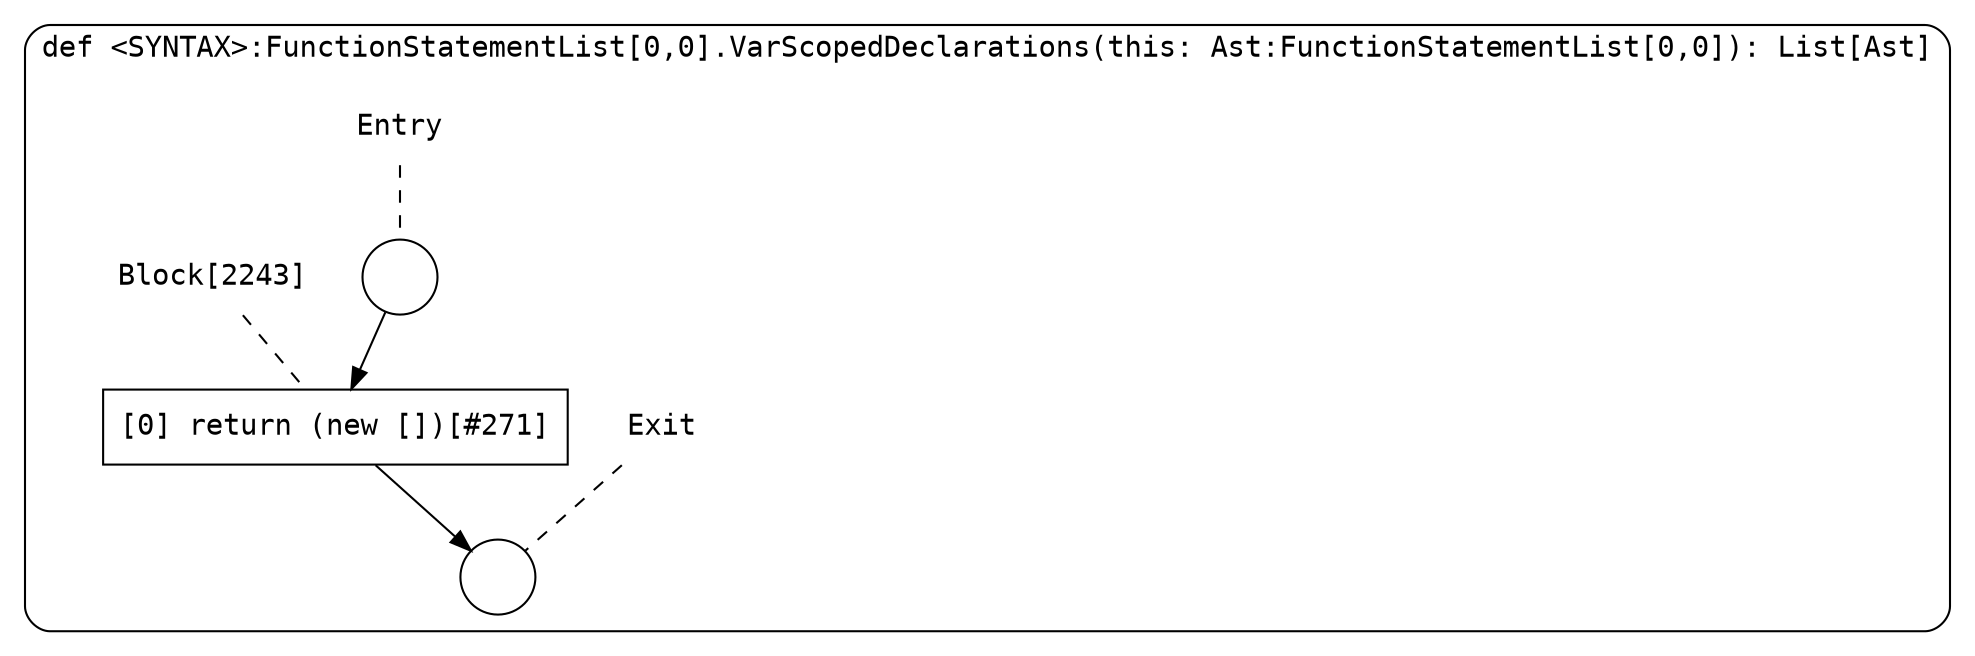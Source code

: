 digraph {
  graph [fontname = "Consolas"]
  node [fontname = "Consolas"]
  edge [fontname = "Consolas"]
  subgraph cluster447 {
    label = "def <SYNTAX>:FunctionStatementList[0,0].VarScopedDeclarations(this: Ast:FunctionStatementList[0,0]): List[Ast]"
    style = rounded
    cluster447_entry_name [shape=none, label=<<font color="black">Entry</font>>]
    cluster447_entry_name -> cluster447_entry [arrowhead=none, color="black", style=dashed]
    cluster447_entry [shape=circle label=" " color="black" fillcolor="white" style=filled]
    cluster447_entry -> node2243 [color="black"]
    cluster447_exit_name [shape=none, label=<<font color="black">Exit</font>>]
    cluster447_exit_name -> cluster447_exit [arrowhead=none, color="black", style=dashed]
    cluster447_exit [shape=circle label=" " color="black" fillcolor="white" style=filled]
    node2243_name [shape=none, label=<<font color="black">Block[2243]</font>>]
    node2243_name -> node2243 [arrowhead=none, color="black", style=dashed]
    node2243 [shape=box, label=<<font color="black">[0] return (new [])[#271]<BR ALIGN="LEFT"/></font>> color="black" fillcolor="white", style=filled]
    node2243 -> cluster447_exit [color="black"]
  }
}